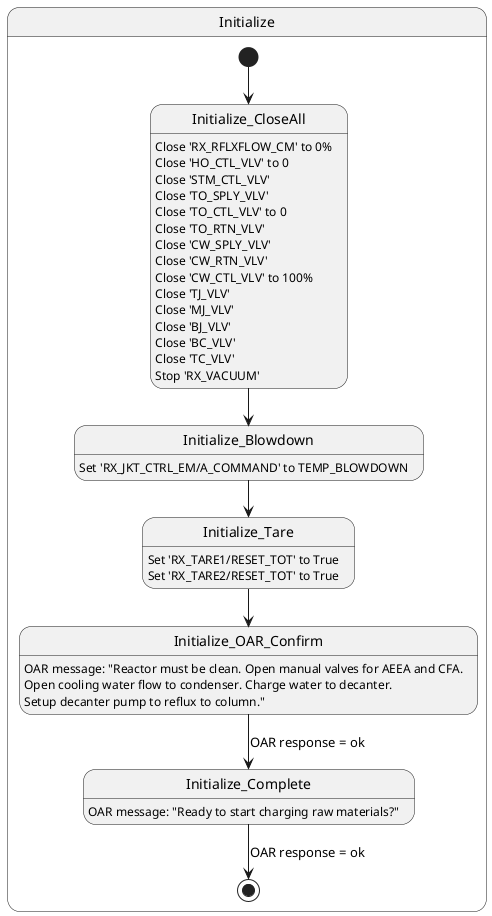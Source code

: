 @startuml

state Initialize{
[*] --> Initialize_CloseAll
Initialize_CloseAll: Close 'RX_RFLXFLOW_CM' to 0%
Initialize_CloseAll: Close 'HO_CTL_VLV' to 0
Initialize_CloseAll: Close 'STM_CTL_VLV'
Initialize_CloseAll: Close 'TO_SPLY_VLV'
Initialize_CloseAll: Close 'TO_CTL_VLV' to 0
Initialize_CloseAll: Close 'TO_RTN_VLV'
Initialize_CloseAll: Close 'CW_SPLY_VLV'
Initialize_CloseAll: Close 'CW_RTN_VLV'
Initialize_CloseAll: Close 'CW_CTL_VLV' to 100%
Initialize_CloseAll: Close 'TJ_VLV'
Initialize_CloseAll: Close 'MJ_VLV'
Initialize_CloseAll: Close 'BJ_VLV'
Initialize_CloseAll: Close 'BC_VLV'
Initialize_CloseAll: Close 'TC_VLV'
Initialize_CloseAll: Stop 'RX_VACUUM'

Initialize_CloseAll --> Initialize_Blowdown
Initialize_Blowdown: Set 'RX_JKT_CTRL_EM/A_COMMAND' to TEMP_BLOWDOWN

Initialize_Blowdown --> Initialize_Tare
Initialize_Tare: Set 'RX_TARE1/RESET_TOT' to True
Initialize_Tare: Set 'RX_TARE2/RESET_TOT' to True

Initialize_Tare --> Initialize_OAR_Confirm
Initialize_OAR_Confirm: OAR message: "Reactor must be clean. Open manual valves for AEEA and CFA.\n\
Open cooling water flow to condenser. Charge water to decanter. \n\
Setup decanter pump to reflux to column."

Initialize_OAR_Confirm --> Initialize_Complete: OAR response = ok
Initialize_Complete: OAR message: "Ready to start charging raw materials?"

Initialize_Complete --> [*]: OAR response = ok

}

@enduml